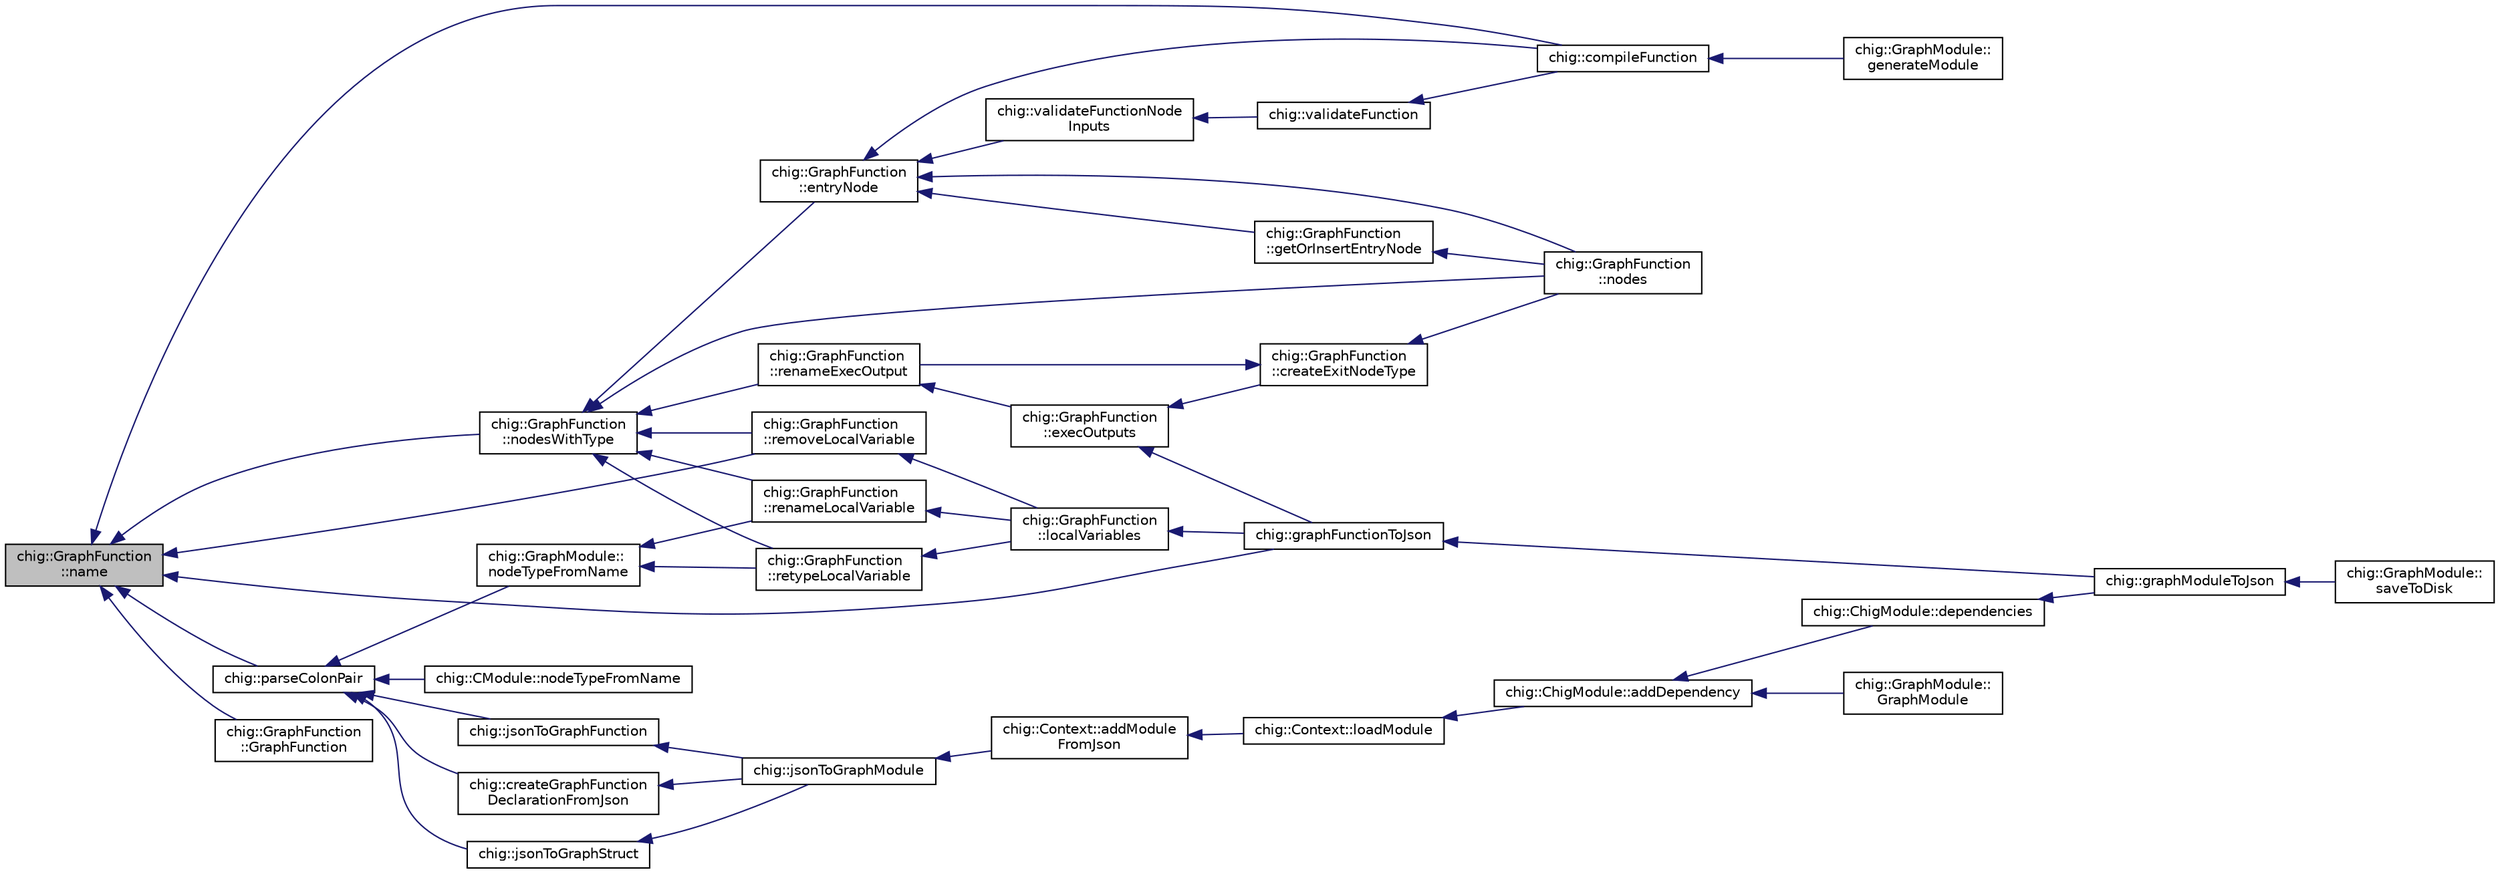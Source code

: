 digraph "chig::GraphFunction::name"
{
 // INTERACTIVE_SVG=YES
  edge [fontname="Helvetica",fontsize="10",labelfontname="Helvetica",labelfontsize="10"];
  node [fontname="Helvetica",fontsize="10",shape=record];
  rankdir="LR";
  Node424 [label="chig::GraphFunction\l::name",height=0.2,width=0.4,color="black", fillcolor="grey75", style="filled", fontcolor="black"];
  Node424 -> Node425 [dir="back",color="midnightblue",fontsize="10",style="solid",fontname="Helvetica"];
  Node425 [label="chig::compileFunction",height=0.2,width=0.4,color="black", fillcolor="white", style="filled",URL="$namespacechig.html#a4f26546c4bc76c31cc822d0365be0f30",tooltip="Compile the graph to an llvm::Function (usually called from JsonModule::generateModule) ..."];
  Node425 -> Node426 [dir="back",color="midnightblue",fontsize="10",style="solid",fontname="Helvetica"];
  Node426 [label="chig::GraphModule::\lgenerateModule",height=0.2,width=0.4,color="black", fillcolor="white", style="filled",URL="$structchig_1_1GraphModule.html#a4c3a1ba833c0bd7e9a3daf0fd42eb6c6",tooltip="Generate a llvm::Module from the module. "];
  Node424 -> Node427 [dir="back",color="midnightblue",fontsize="10",style="solid",fontname="Helvetica"];
  Node427 [label="chig::GraphFunction\l::GraphFunction",height=0.2,width=0.4,color="black", fillcolor="white", style="filled",URL="$structchig_1_1GraphFunction.html#ae6fd9cf0654d81f28dd2a4b14d78c74b",tooltip="Construct a graph–don&#39;t call this directly use GraphModule::getorCreateFunction. "];
  Node424 -> Node428 [dir="back",color="midnightblue",fontsize="10",style="solid",fontname="Helvetica"];
  Node428 [label="chig::graphFunctionToJson",height=0.2,width=0.4,color="black", fillcolor="white", style="filled",URL="$namespacechig.html#ad0fd9448ab1cd1d73351fad5967a7b9b",tooltip="Serialize a GraphFunction to json. "];
  Node428 -> Node429 [dir="back",color="midnightblue",fontsize="10",style="solid",fontname="Helvetica"];
  Node429 [label="chig::graphModuleToJson",height=0.2,width=0.4,color="black", fillcolor="white", style="filled",URL="$namespacechig.html#aaef3bb08f472ae32b2d3b292e69a007a",tooltip="Serialize a JsonModule to json. "];
  Node429 -> Node430 [dir="back",color="midnightblue",fontsize="10",style="solid",fontname="Helvetica"];
  Node430 [label="chig::GraphModule::\lsaveToDisk",height=0.2,width=0.4,color="black", fillcolor="white", style="filled",URL="$structchig_1_1GraphModule.html#accb1a64da697a29e28d78a9a09bd52ff",tooltip="Serialize to disk in the context. "];
  Node424 -> Node431 [dir="back",color="midnightblue",fontsize="10",style="solid",fontname="Helvetica"];
  Node431 [label="chig::GraphFunction\l::nodesWithType",height=0.2,width=0.4,color="black", fillcolor="white", style="filled",URL="$structchig_1_1GraphFunction.html#a7d7e5f171567911eb4086670b1d8571a",tooltip="Gets the nodes with a given type. "];
  Node431 -> Node432 [dir="back",color="midnightblue",fontsize="10",style="solid",fontname="Helvetica"];
  Node432 [label="chig::GraphFunction\l::nodes",height=0.2,width=0.4,color="black", fillcolor="white", style="filled",URL="$structchig_1_1GraphFunction.html#aed770126edca8a167de5e44582e646de"];
  Node431 -> Node433 [dir="back",color="midnightblue",fontsize="10",style="solid",fontname="Helvetica"];
  Node433 [label="chig::GraphFunction\l::entryNode",height=0.2,width=0.4,color="black", fillcolor="white", style="filled",URL="$structchig_1_1GraphFunction.html#aa47e30665a08b671950c4e8411c7a4ba",tooltip="Gets the node with type lang:entry returns nullptr on failure Also returns nullptr if there are two e..."];
  Node433 -> Node425 [dir="back",color="midnightblue",fontsize="10",style="solid",fontname="Helvetica"];
  Node433 -> Node434 [dir="back",color="midnightblue",fontsize="10",style="solid",fontname="Helvetica"];
  Node434 [label="chig::GraphFunction\l::getOrInsertEntryNode",height=0.2,width=0.4,color="black", fillcolor="white", style="filled",URL="$structchig_1_1GraphFunction.html#a6b52aef92086d65539ad8be1ad78469e",tooltip="Creates an entry node if it doesn&#39;t already exist, else just return it. "];
  Node434 -> Node432 [dir="back",color="midnightblue",fontsize="10",style="solid",fontname="Helvetica"];
  Node433 -> Node432 [dir="back",color="midnightblue",fontsize="10",style="solid",fontname="Helvetica"];
  Node433 -> Node435 [dir="back",color="midnightblue",fontsize="10",style="solid",fontname="Helvetica"];
  Node435 [label="chig::validateFunctionNode\lInputs",height=0.2,width=0.4,color="black", fillcolor="white", style="filled",URL="$namespacechig.html#ad868894793d664b6ae994f24fc781b4b",tooltip="The make sure that nodes are called before their outputs are used. "];
  Node435 -> Node436 [dir="back",color="midnightblue",fontsize="10",style="solid",fontname="Helvetica"];
  Node436 [label="chig::validateFunction",height=0.2,width=0.4,color="black", fillcolor="white", style="filled",URL="$namespacechig.html#afccf44a2370371aae836862d9731155e",tooltip="Validate that a function is compilable. "];
  Node436 -> Node425 [dir="back",color="midnightblue",fontsize="10",style="solid",fontname="Helvetica"];
  Node431 -> Node437 [dir="back",color="midnightblue",fontsize="10",style="solid",fontname="Helvetica"];
  Node437 [label="chig::GraphFunction\l::renameExecOutput",height=0.2,width=0.4,color="black", fillcolor="white", style="filled",URL="$structchig_1_1GraphFunction.html#a242c9e82374bc304966506efd81ed0f5",tooltip="Rename an exec output If idx is out of range, this function does nothing. "];
  Node437 -> Node438 [dir="back",color="midnightblue",fontsize="10",style="solid",fontname="Helvetica"];
  Node438 [label="chig::GraphFunction\l::execOutputs",height=0.2,width=0.4,color="black", fillcolor="white", style="filled",URL="$structchig_1_1GraphFunction.html#ae155f716b072ef5f8e3ba064ae7ef8c0",tooltip="Get the function exec outputs. "];
  Node438 -> Node439 [dir="back",color="midnightblue",fontsize="10",style="solid",fontname="Helvetica"];
  Node439 [label="chig::GraphFunction\l::createExitNodeType",height=0.2,width=0.4,color="black", fillcolor="white", style="filled",URL="$structchig_1_1GraphFunction.html#ac7c52122fef0c74d9d0ee04af9a741c4",tooltip="Create a fresh NodeType for an exit. "];
  Node439 -> Node432 [dir="back",color="midnightblue",fontsize="10",style="solid",fontname="Helvetica"];
  Node439 -> Node437 [dir="back",color="midnightblue",fontsize="10",style="solid",fontname="Helvetica"];
  Node438 -> Node428 [dir="back",color="midnightblue",fontsize="10",style="solid",fontname="Helvetica"];
  Node431 -> Node440 [dir="back",color="midnightblue",fontsize="10",style="solid",fontname="Helvetica"];
  Node440 [label="chig::GraphFunction\l::removeLocalVariable",height=0.2,width=0.4,color="black", fillcolor="white", style="filled",URL="$structchig_1_1GraphFunction.html#a1c45651f8ac9b7bf9cebcd11d91763f0",tooltip="Remove a local variable from the function by name. "];
  Node440 -> Node441 [dir="back",color="midnightblue",fontsize="10",style="solid",fontname="Helvetica"];
  Node441 [label="chig::GraphFunction\l::localVariables",height=0.2,width=0.4,color="black", fillcolor="white", style="filled",URL="$structchig_1_1GraphFunction.html#a72a81861d1331948804b2a267598ec79",tooltip="Get the local variables. "];
  Node441 -> Node428 [dir="back",color="midnightblue",fontsize="10",style="solid",fontname="Helvetica"];
  Node431 -> Node442 [dir="back",color="midnightblue",fontsize="10",style="solid",fontname="Helvetica"];
  Node442 [label="chig::GraphFunction\l::renameLocalVariable",height=0.2,width=0.4,color="black", fillcolor="white", style="filled",URL="$structchig_1_1GraphFunction.html#a9eff598c36c450953054331757bf6d6b",tooltip="Rename a local variable. "];
  Node442 -> Node441 [dir="back",color="midnightblue",fontsize="10",style="solid",fontname="Helvetica"];
  Node431 -> Node443 [dir="back",color="midnightblue",fontsize="10",style="solid",fontname="Helvetica"];
  Node443 [label="chig::GraphFunction\l::retypeLocalVariable",height=0.2,width=0.4,color="black", fillcolor="white", style="filled",URL="$structchig_1_1GraphFunction.html#a905a09106e02a246daac43a37c42b97b",tooltip="Set a new type to a local variable. "];
  Node443 -> Node441 [dir="back",color="midnightblue",fontsize="10",style="solid",fontname="Helvetica"];
  Node424 -> Node444 [dir="back",color="midnightblue",fontsize="10",style="solid",fontname="Helvetica"];
  Node444 [label="chig::parseColonPair",height=0.2,width=0.4,color="black", fillcolor="white", style="filled",URL="$namespacechig.html#afcb097e8f99cd26ed33dd582f0d952f0",tooltip="Parse a colonated pair Example: lang:i32 would turn into {lang, i32}. "];
  Node444 -> Node445 [dir="back",color="midnightblue",fontsize="10",style="solid",fontname="Helvetica"];
  Node445 [label="chig::createGraphFunction\lDeclarationFromJson",height=0.2,width=0.4,color="black", fillcolor="white", style="filled",URL="$namespacechig.html#a860a6f4d8180f1fb71729896291891b7",tooltip="Create a forward declaration of a function in a module with an empty graph. "];
  Node445 -> Node446 [dir="back",color="midnightblue",fontsize="10",style="solid",fontname="Helvetica"];
  Node446 [label="chig::jsonToGraphModule",height=0.2,width=0.4,color="black", fillcolor="white", style="filled",URL="$namespacechig.html#a3b1bc50c9d7b3cdb17ffcb3ad602f7ab",tooltip="Load a GraphModule from json. "];
  Node446 -> Node447 [dir="back",color="midnightblue",fontsize="10",style="solid",fontname="Helvetica"];
  Node447 [label="chig::Context::addModule\lFromJson",height=0.2,width=0.4,color="black", fillcolor="white", style="filled",URL="$structchig_1_1Context.html#a077f8ef8c0dd541ec2e2d64bcd8f9fc0",tooltip="Load a module from JSON – avoid this use the string overload. "];
  Node447 -> Node448 [dir="back",color="midnightblue",fontsize="10",style="solid",fontname="Helvetica"];
  Node448 [label="chig::Context::loadModule",height=0.2,width=0.4,color="black", fillcolor="white", style="filled",URL="$structchig_1_1Context.html#a75ab64b58e168998761ed6ebd5e493b2",tooltip="Load a module from disk. "];
  Node448 -> Node449 [dir="back",color="midnightblue",fontsize="10",style="solid",fontname="Helvetica"];
  Node449 [label="chig::ChigModule::addDependency",height=0.2,width=0.4,color="black", fillcolor="white", style="filled",URL="$structchig_1_1ChigModule.html#ad5feee65f261f3777edddd027eb89400",tooltip="Add a dependency to the module Loads the module from context() if it isn&#39;t already loaded..."];
  Node449 -> Node450 [dir="back",color="midnightblue",fontsize="10",style="solid",fontname="Helvetica"];
  Node450 [label="chig::ChigModule::dependencies",height=0.2,width=0.4,color="black", fillcolor="white", style="filled",URL="$structchig_1_1ChigModule.html#a7f239dc07b0a4d74d6907da6f25127dc",tooltip="Get the dependencies. "];
  Node450 -> Node429 [dir="back",color="midnightblue",fontsize="10",style="solid",fontname="Helvetica"];
  Node449 -> Node451 [dir="back",color="midnightblue",fontsize="10",style="solid",fontname="Helvetica"];
  Node451 [label="chig::GraphModule::\lGraphModule",height=0.2,width=0.4,color="black", fillcolor="white", style="filled",URL="$structchig_1_1GraphModule.html#a65458343d0344b6b806f9b0b780b32f4",tooltip="Construct a GraphModule. "];
  Node444 -> Node452 [dir="back",color="midnightblue",fontsize="10",style="solid",fontname="Helvetica"];
  Node452 [label="chig::jsonToGraphFunction",height=0.2,width=0.4,color="black", fillcolor="white", style="filled",URL="$namespacechig.html#a62056798e67720d435705b99f7e16cd0",tooltip="Load a GraphFunction–must already exist (use createGraphFunctionDeclarationFromJson) ..."];
  Node452 -> Node446 [dir="back",color="midnightblue",fontsize="10",style="solid",fontname="Helvetica"];
  Node444 -> Node453 [dir="back",color="midnightblue",fontsize="10",style="solid",fontname="Helvetica"];
  Node453 [label="chig::jsonToGraphStruct",height=0.2,width=0.4,color="black", fillcolor="white", style="filled",URL="$namespacechig.html#a2af3c68005d33184e5e66b35c4737902",tooltip="Load a GraphStruct from json. "];
  Node453 -> Node446 [dir="back",color="midnightblue",fontsize="10",style="solid",fontname="Helvetica"];
  Node444 -> Node454 [dir="back",color="midnightblue",fontsize="10",style="solid",fontname="Helvetica"];
  Node454 [label="chig::CModule::nodeTypeFromName",height=0.2,width=0.4,color="black", fillcolor="white", style="filled",URL="$structchig_1_1CModule.html#a2cabea4f20241d1c2451fd5b9c4dc9c7",tooltip="Create a node type that is in the module from the name and json. "];
  Node444 -> Node455 [dir="back",color="midnightblue",fontsize="10",style="solid",fontname="Helvetica"];
  Node455 [label="chig::GraphModule::\lnodeTypeFromName",height=0.2,width=0.4,color="black", fillcolor="white", style="filled",URL="$structchig_1_1GraphModule.html#a3a3e16c194c091ee109eabaca14e3c43",tooltip="Create a node type that is in the module from the name and json. "];
  Node455 -> Node442 [dir="back",color="midnightblue",fontsize="10",style="solid",fontname="Helvetica"];
  Node455 -> Node443 [dir="back",color="midnightblue",fontsize="10",style="solid",fontname="Helvetica"];
  Node424 -> Node440 [dir="back",color="midnightblue",fontsize="10",style="solid",fontname="Helvetica"];
}
